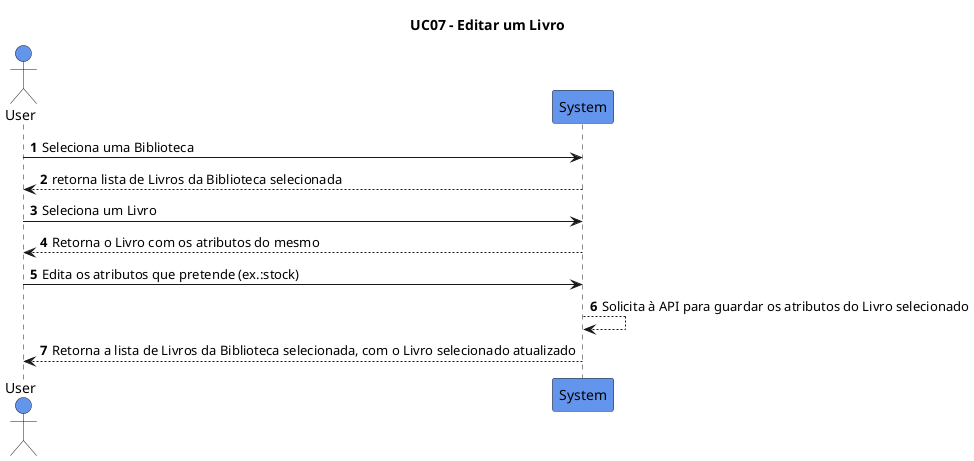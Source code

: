 @startuml
'https://plantuml.com/sequence-diagram

title UC07 - Editar um Livro
autonumber

actor User as User #6495ED
participant System as System #6495ED

User -> System: Seleciona uma Biblioteca
System --> User: retorna lista de Livros da Biblioteca selecionada
User -> System: Seleciona um Livro
System --> User: Retorna o Livro com os atributos do mesmo
User -> System: Edita os atributos que pretende (ex.:stock)
System --> System: Solicita à API para guardar os atributos do Livro selecionado
System --> User: Retorna a lista de Livros da Biblioteca selecionada, com o Livro selecionado atualizado


@enduml